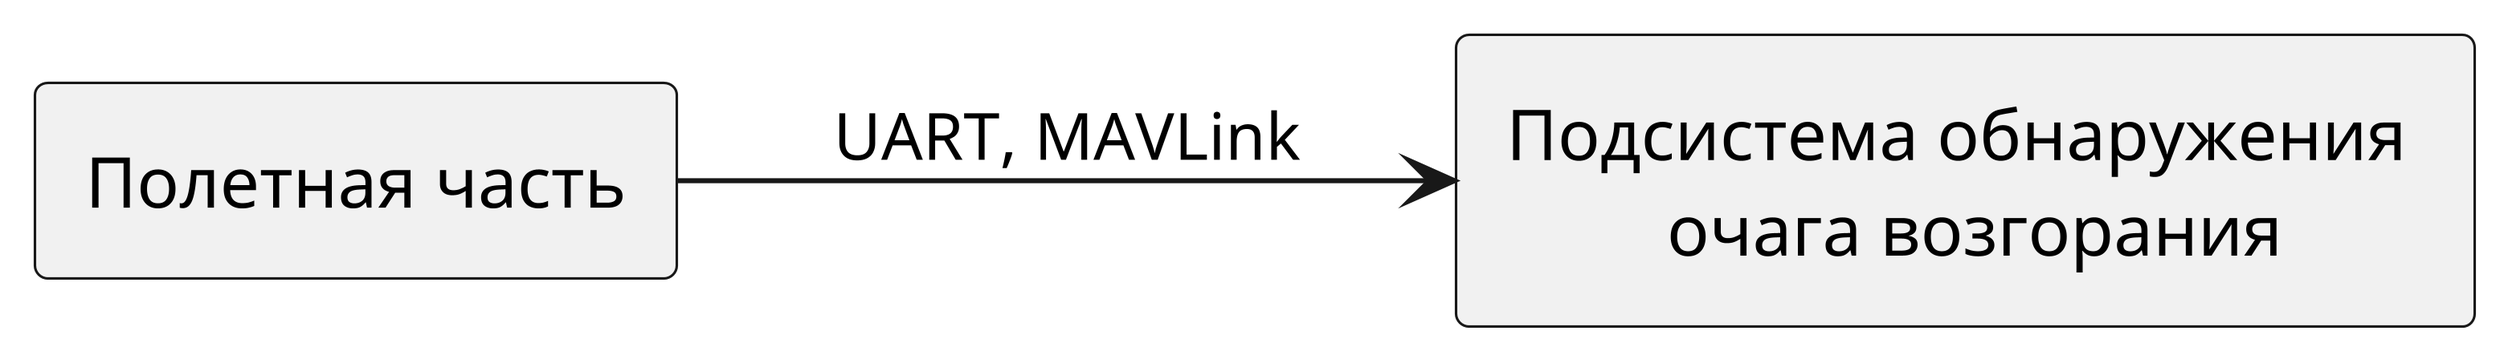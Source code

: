 @startuml deployment-1
skinparam defaultTextAlignment center
skinparam dpi 600
left to right direction

rectangle "Полетная часть" as FC
rectangle "Подсистема обнаружения \n очага возгорания" as Firedetector

FC --> Firedetector: UART, MAVLink  

@enduml